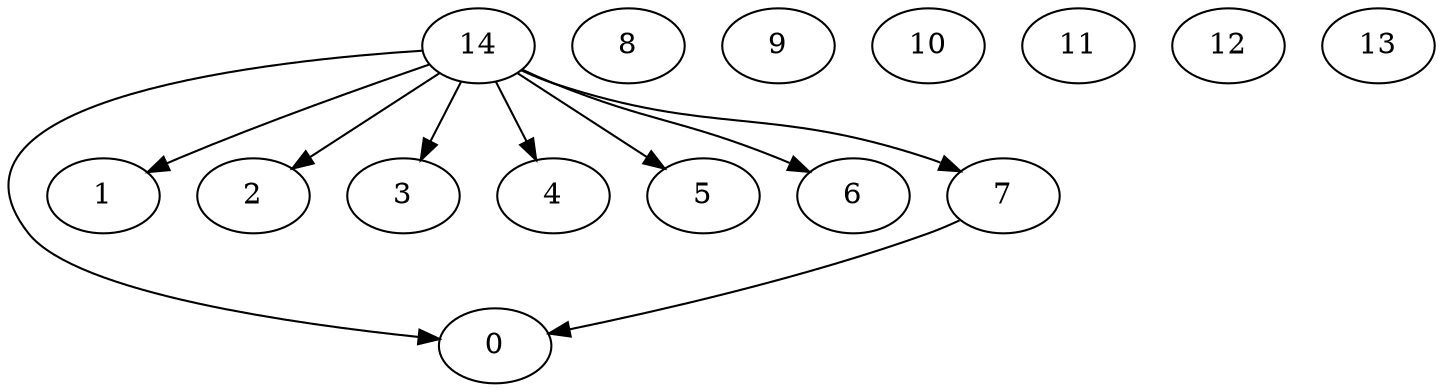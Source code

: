 digraph G {
0;
1;
2;
3;
4;
5;
6;
7;
8;
9;
10;
11;
12;
13;
14;
7->0 ;
14->0 ;
14->1 ;
14->2 ;
14->3 ;
14->4 ;
14->5 ;
14->6 ;
14->7 ;
}

